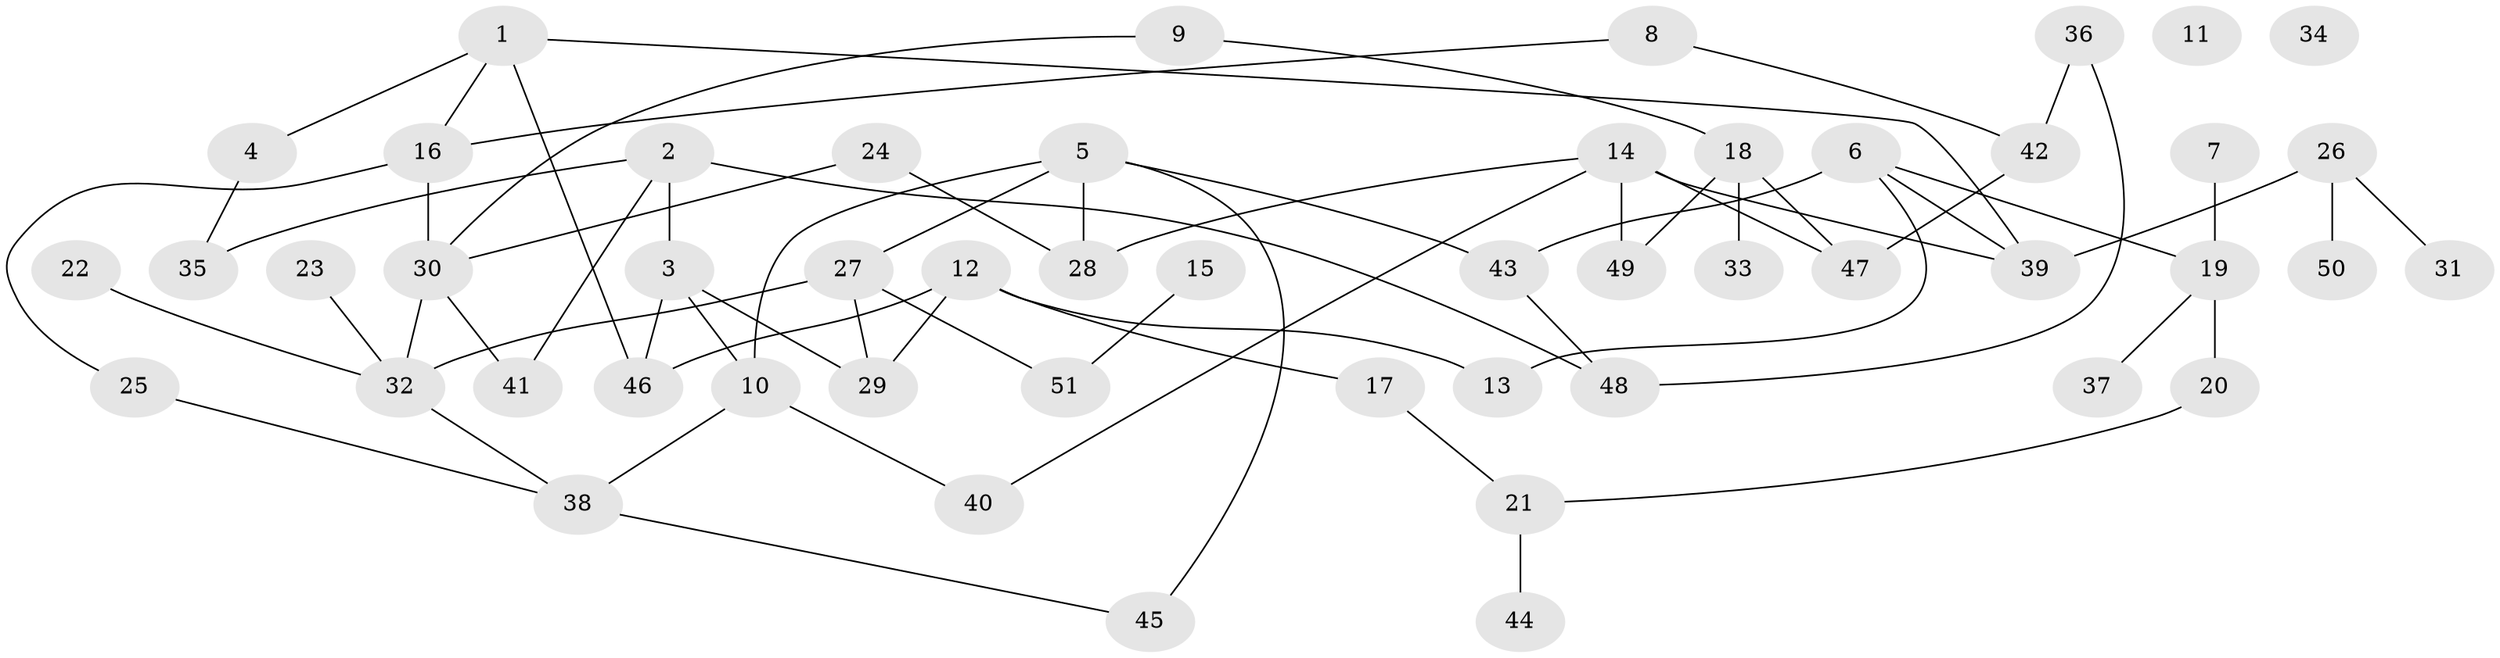 // Generated by graph-tools (version 1.1) at 2025/00/03/09/25 03:00:42]
// undirected, 51 vertices, 67 edges
graph export_dot {
graph [start="1"]
  node [color=gray90,style=filled];
  1;
  2;
  3;
  4;
  5;
  6;
  7;
  8;
  9;
  10;
  11;
  12;
  13;
  14;
  15;
  16;
  17;
  18;
  19;
  20;
  21;
  22;
  23;
  24;
  25;
  26;
  27;
  28;
  29;
  30;
  31;
  32;
  33;
  34;
  35;
  36;
  37;
  38;
  39;
  40;
  41;
  42;
  43;
  44;
  45;
  46;
  47;
  48;
  49;
  50;
  51;
  1 -- 4;
  1 -- 16;
  1 -- 39;
  1 -- 46;
  2 -- 3;
  2 -- 35;
  2 -- 41;
  2 -- 48;
  3 -- 10;
  3 -- 29;
  3 -- 46;
  4 -- 35;
  5 -- 10;
  5 -- 27;
  5 -- 28;
  5 -- 43;
  5 -- 45;
  6 -- 13;
  6 -- 19;
  6 -- 39;
  6 -- 43;
  7 -- 19;
  8 -- 16;
  8 -- 42;
  9 -- 18;
  9 -- 30;
  10 -- 38;
  10 -- 40;
  12 -- 13;
  12 -- 17;
  12 -- 29;
  12 -- 46;
  14 -- 28;
  14 -- 39;
  14 -- 40;
  14 -- 47;
  14 -- 49;
  15 -- 51;
  16 -- 25;
  16 -- 30;
  17 -- 21;
  18 -- 33;
  18 -- 47;
  18 -- 49;
  19 -- 20;
  19 -- 37;
  20 -- 21;
  21 -- 44;
  22 -- 32;
  23 -- 32;
  24 -- 28;
  24 -- 30;
  25 -- 38;
  26 -- 31;
  26 -- 39;
  26 -- 50;
  27 -- 29;
  27 -- 32;
  27 -- 51;
  30 -- 32;
  30 -- 41;
  32 -- 38;
  36 -- 42;
  36 -- 48;
  38 -- 45;
  42 -- 47;
  43 -- 48;
}
